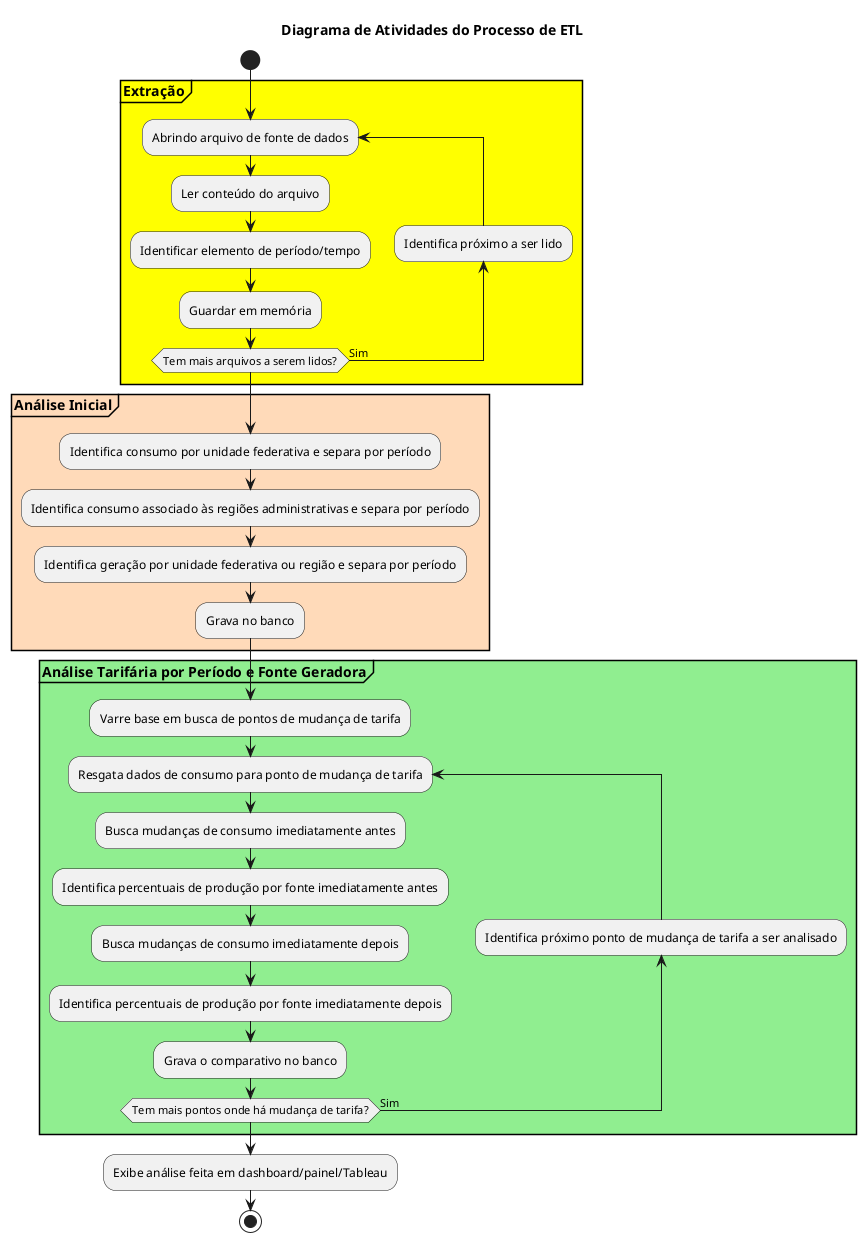 @startuml
title "Diagrama de Atividades do Processo de ETL"

start
    partition #yellow "**Extração**" {
        repeat :Abrindo arquivo de fonte de dados;
            :Ler conteúdo do arquivo;
            :Identificar elemento de período/tempo;
            :Guardar em memória;
        backward:Identifica próximo a ser lido;
        repeat while (Tem mais arquivos a serem lidos?) is (Sim)
    }

    partition #PeachPuff "**Análise Inicial**" {
        :Identifica consumo por unidade federativa e separa por período;
        :Identifica consumo associado às regiões administrativas e separa por período;
        :Identifica geração por unidade federativa ou região e separa por período;
        :Grava no banco;
    }

    partition #lightGreen "**Análise Tarifária por Período e Fonte Geradora**" {
        :Varre base em busca de pontos de mudança de tarifa;
        repeat :Resgata dados de consumo para ponto de mudança de tarifa;
            :Busca mudanças de consumo imediatamente antes;
            :Identifica percentuais de produção por fonte imediatamente antes;
            :Busca mudanças de consumo imediatamente depois;
            :Identifica percentuais de produção por fonte imediatamente depois;
            :Grava o comparativo no banco;
        backward:Identifica próximo ponto de mudança de tarifa a ser analisado;
        repeat while (Tem mais pontos onde há mudança de tarifa?) is (Sim)
    }

    :Exibe análise feita em dashboard/painel/Tableau;
stop
@enduml
